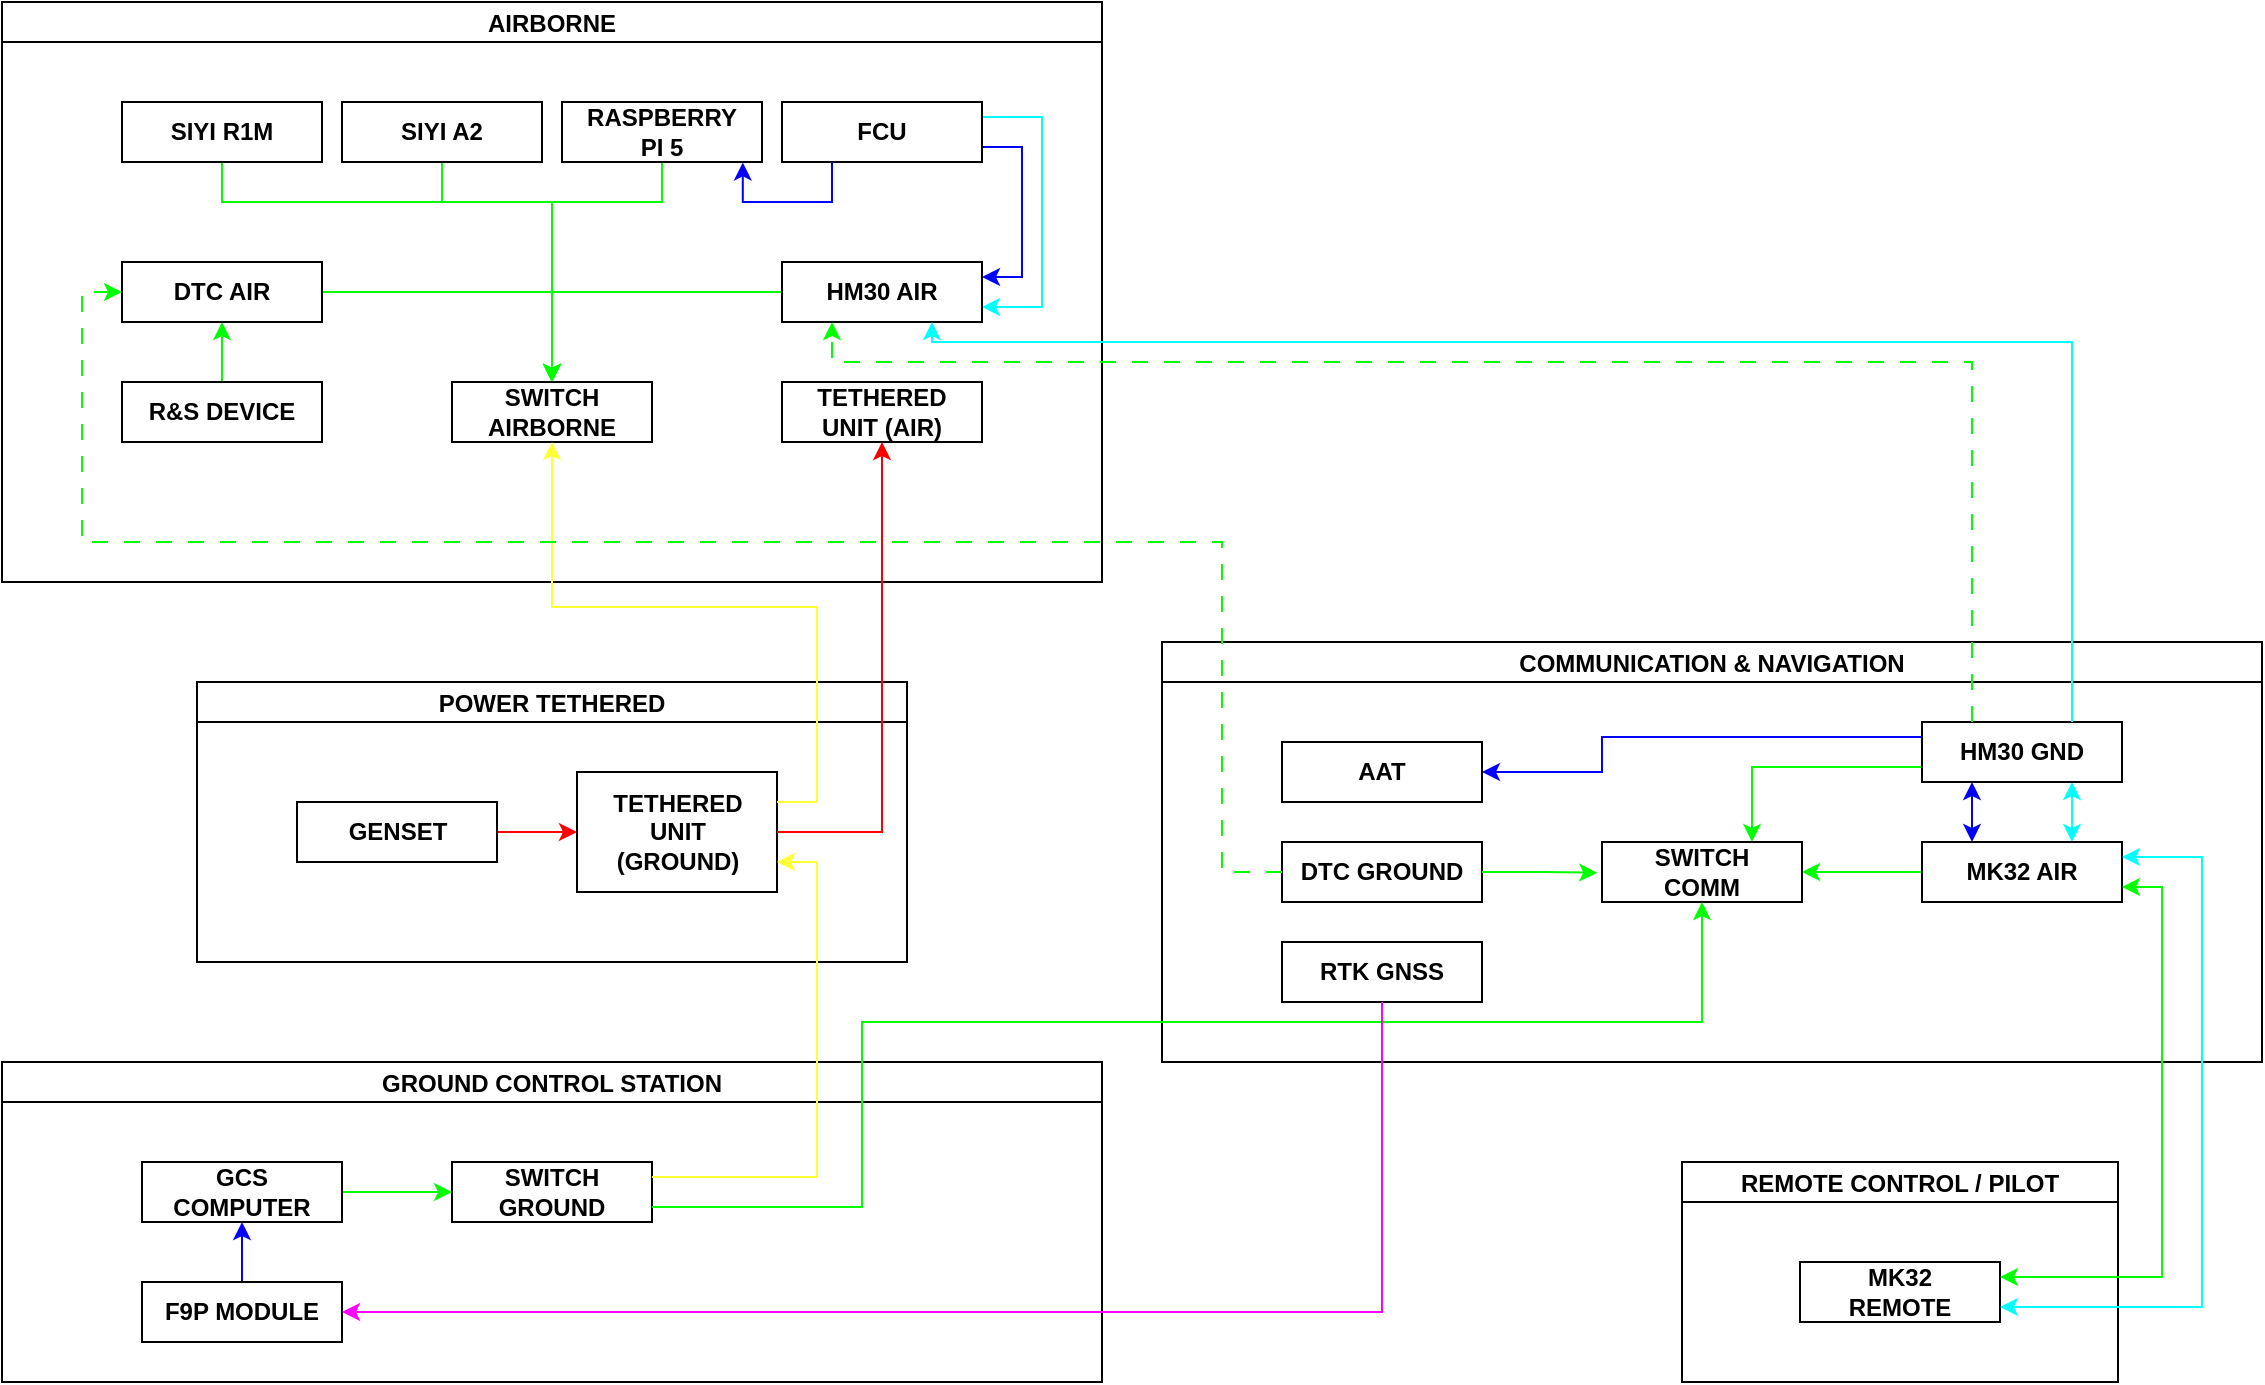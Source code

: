 <mxfile version="24.7.7">
  <diagram name="Page-1" id="90a13364-a465-7bf4-72fc-28e22215d7a0">
    <mxGraphModel dx="989" dy="509" grid="1" gridSize="10" guides="1" tooltips="1" connect="1" arrows="1" fold="1" page="1" pageScale="1.5" pageWidth="1169" pageHeight="826" background="none" math="0" shadow="0">
      <root>
        <mxCell id="0" style=";html=1;" />
        <mxCell id="1" style=";html=1;" parent="0" />
        <mxCell id="j-6bAbtd_mNCW3oIfH7T-3" value="AIRBORNE" style="swimlane;startSize=20;horizontal=1;containerType=tree;newEdgeStyle={&quot;edgeStyle&quot;:&quot;elbowEdgeStyle&quot;,&quot;startArrow&quot;:&quot;none&quot;,&quot;endArrow&quot;:&quot;none&quot;};spacing=9;labelBackgroundColor=none;fontStyle=1" vertex="1" parent="1">
          <mxGeometry x="50" y="90" width="550" height="290" as="geometry">
            <mxRectangle x="80" y="40" width="100" height="30" as="alternateBounds" />
          </mxGeometry>
        </mxCell>
        <mxCell id="j-6bAbtd_mNCW3oIfH7T-75" style="edgeStyle=orthogonalEdgeStyle;rounded=0;orthogonalLoop=1;jettySize=auto;html=1;exitX=1;exitY=0.75;exitDx=0;exitDy=0;entryX=1;entryY=0.25;entryDx=0;entryDy=0;strokeColor=#0000ff;" edge="1" parent="j-6bAbtd_mNCW3oIfH7T-3" source="j-6bAbtd_mNCW3oIfH7T-9" target="j-6bAbtd_mNCW3oIfH7T-16">
          <mxGeometry relative="1" as="geometry" />
        </mxCell>
        <mxCell id="j-6bAbtd_mNCW3oIfH7T-76" style="edgeStyle=orthogonalEdgeStyle;rounded=0;orthogonalLoop=1;jettySize=auto;html=1;exitX=1;exitY=0.25;exitDx=0;exitDy=0;entryX=1;entryY=0.75;entryDx=0;entryDy=0;strokeColor=#00ffff;" edge="1" parent="j-6bAbtd_mNCW3oIfH7T-3" source="j-6bAbtd_mNCW3oIfH7T-9" target="j-6bAbtd_mNCW3oIfH7T-16">
          <mxGeometry relative="1" as="geometry">
            <Array as="points">
              <mxPoint x="520" y="58" />
              <mxPoint x="520" y="153" />
            </Array>
          </mxGeometry>
        </mxCell>
        <mxCell id="j-6bAbtd_mNCW3oIfH7T-9" value="FCU" style="whiteSpace=wrap;html=1;spacing=9;labelBackgroundColor=none;fontStyle=1" vertex="1" parent="j-6bAbtd_mNCW3oIfH7T-3">
          <mxGeometry x="390" y="50" width="100" height="30" as="geometry" />
        </mxCell>
        <mxCell id="j-6bAbtd_mNCW3oIfH7T-57" style="edgeStyle=orthogonalEdgeStyle;rounded=0;orthogonalLoop=1;jettySize=auto;html=1;exitX=0.5;exitY=1;exitDx=0;exitDy=0;entryX=0.5;entryY=0;entryDx=0;entryDy=0;strokeColor=#00ff00;" edge="1" parent="j-6bAbtd_mNCW3oIfH7T-3" source="j-6bAbtd_mNCW3oIfH7T-11" target="j-6bAbtd_mNCW3oIfH7T-17">
          <mxGeometry relative="1" as="geometry">
            <Array as="points">
              <mxPoint x="220" y="100" />
              <mxPoint x="275" y="100" />
            </Array>
          </mxGeometry>
        </mxCell>
        <mxCell id="j-6bAbtd_mNCW3oIfH7T-11" value="SIYI A2" style="whiteSpace=wrap;html=1;spacing=9;labelBackgroundColor=none;fontStyle=1" vertex="1" parent="j-6bAbtd_mNCW3oIfH7T-3">
          <mxGeometry x="170" y="50" width="100" height="30" as="geometry" />
        </mxCell>
        <mxCell id="j-6bAbtd_mNCW3oIfH7T-55" style="edgeStyle=elbowEdgeStyle;rounded=0;orthogonalLoop=1;jettySize=auto;html=1;entryX=0.5;entryY=0;entryDx=0;entryDy=0;elbow=vertical;strokeColor=#00ff00;" edge="1" parent="j-6bAbtd_mNCW3oIfH7T-3" source="j-6bAbtd_mNCW3oIfH7T-12" target="j-6bAbtd_mNCW3oIfH7T-17">
          <mxGeometry relative="1" as="geometry">
            <Array as="points">
              <mxPoint x="190" y="100" />
            </Array>
          </mxGeometry>
        </mxCell>
        <mxCell id="j-6bAbtd_mNCW3oIfH7T-12" value="SIYI R1M" style="whiteSpace=wrap;html=1;spacing=9;labelBackgroundColor=none;fontStyle=1" vertex="1" parent="j-6bAbtd_mNCW3oIfH7T-3">
          <mxGeometry x="60" y="50" width="100" height="30" as="geometry" />
        </mxCell>
        <mxCell id="j-6bAbtd_mNCW3oIfH7T-58" style="edgeStyle=orthogonalEdgeStyle;rounded=0;orthogonalLoop=1;jettySize=auto;html=1;exitX=0.5;exitY=1;exitDx=0;exitDy=0;entryX=0.5;entryY=0;entryDx=0;entryDy=0;strokeColor=#00ff00;" edge="1" parent="j-6bAbtd_mNCW3oIfH7T-3" source="j-6bAbtd_mNCW3oIfH7T-13" target="j-6bAbtd_mNCW3oIfH7T-17">
          <mxGeometry relative="1" as="geometry">
            <Array as="points">
              <mxPoint x="330" y="100" />
              <mxPoint x="275" y="100" />
            </Array>
          </mxGeometry>
        </mxCell>
        <mxCell id="j-6bAbtd_mNCW3oIfH7T-13" value="RASPBERRY PI 5" style="whiteSpace=wrap;html=1;spacing=9;labelBackgroundColor=none;fontStyle=1" vertex="1" parent="j-6bAbtd_mNCW3oIfH7T-3">
          <mxGeometry x="280" y="50" width="100" height="30" as="geometry" />
        </mxCell>
        <mxCell id="j-6bAbtd_mNCW3oIfH7T-51" style="edgeStyle=orthogonalEdgeStyle;rounded=0;orthogonalLoop=1;jettySize=auto;html=1;entryX=0.5;entryY=1;entryDx=0;entryDy=0;strokeColor=#00ff00;" edge="1" parent="j-6bAbtd_mNCW3oIfH7T-3" source="j-6bAbtd_mNCW3oIfH7T-14" target="j-6bAbtd_mNCW3oIfH7T-15">
          <mxGeometry relative="1" as="geometry" />
        </mxCell>
        <mxCell id="j-6bAbtd_mNCW3oIfH7T-14" value="R&amp;amp;S DEVICE" style="whiteSpace=wrap;html=1;spacing=9;labelBackgroundColor=none;fontStyle=1" vertex="1" parent="j-6bAbtd_mNCW3oIfH7T-3">
          <mxGeometry x="60" y="190" width="100" height="30" as="geometry" />
        </mxCell>
        <mxCell id="j-6bAbtd_mNCW3oIfH7T-52" style="edgeStyle=orthogonalEdgeStyle;rounded=0;orthogonalLoop=1;jettySize=auto;html=1;entryX=0.5;entryY=0;entryDx=0;entryDy=0;strokeColor=#00ff00;" edge="1" parent="j-6bAbtd_mNCW3oIfH7T-3" source="j-6bAbtd_mNCW3oIfH7T-15" target="j-6bAbtd_mNCW3oIfH7T-17">
          <mxGeometry relative="1" as="geometry" />
        </mxCell>
        <mxCell id="j-6bAbtd_mNCW3oIfH7T-15" value="DTC AIR" style="whiteSpace=wrap;html=1;spacing=9;labelBackgroundColor=none;fontStyle=1" vertex="1" parent="j-6bAbtd_mNCW3oIfH7T-3">
          <mxGeometry x="60" y="130" width="100" height="30" as="geometry" />
        </mxCell>
        <mxCell id="j-6bAbtd_mNCW3oIfH7T-54" style="edgeStyle=orthogonalEdgeStyle;rounded=0;orthogonalLoop=1;jettySize=auto;html=1;entryX=0.5;entryY=0;entryDx=0;entryDy=0;strokeColor=#00ff00;" edge="1" parent="j-6bAbtd_mNCW3oIfH7T-3" source="j-6bAbtd_mNCW3oIfH7T-16" target="j-6bAbtd_mNCW3oIfH7T-17">
          <mxGeometry relative="1" as="geometry" />
        </mxCell>
        <mxCell id="j-6bAbtd_mNCW3oIfH7T-16" value="HM30 AIR" style="whiteSpace=wrap;html=1;spacing=9;labelBackgroundColor=none;fontStyle=1" vertex="1" parent="j-6bAbtd_mNCW3oIfH7T-3">
          <mxGeometry x="390" y="130" width="100" height="30" as="geometry" />
        </mxCell>
        <mxCell id="j-6bAbtd_mNCW3oIfH7T-17" value="SWITCH AIRBORNE" style="whiteSpace=wrap;html=1;spacing=9;labelBackgroundColor=none;fontStyle=1" vertex="1" parent="j-6bAbtd_mNCW3oIfH7T-3">
          <mxGeometry x="225" y="190" width="100" height="30" as="geometry" />
        </mxCell>
        <mxCell id="j-6bAbtd_mNCW3oIfH7T-18" value="TETHERED UNIT (AIR)" style="whiteSpace=wrap;html=1;spacing=9;labelBackgroundColor=none;fontStyle=1" vertex="1" parent="j-6bAbtd_mNCW3oIfH7T-3">
          <mxGeometry x="390" y="190" width="100" height="30" as="geometry" />
        </mxCell>
        <mxCell id="j-6bAbtd_mNCW3oIfH7T-63" style="edgeStyle=orthogonalEdgeStyle;rounded=0;orthogonalLoop=1;jettySize=auto;html=1;exitX=0.25;exitY=1;exitDx=0;exitDy=0;entryX=0.904;entryY=1.007;entryDx=0;entryDy=0;entryPerimeter=0;strokeColor=#0000ff;" edge="1" parent="j-6bAbtd_mNCW3oIfH7T-3" source="j-6bAbtd_mNCW3oIfH7T-9" target="j-6bAbtd_mNCW3oIfH7T-13">
          <mxGeometry relative="1" as="geometry">
            <Array as="points">
              <mxPoint x="415" y="100" />
              <mxPoint x="370" y="100" />
            </Array>
          </mxGeometry>
        </mxCell>
        <mxCell id="j-6bAbtd_mNCW3oIfH7T-19" value="GROUND CONTROL STATION" style="swimlane;startSize=20;horizontal=1;containerType=tree;newEdgeStyle={&quot;edgeStyle&quot;:&quot;elbowEdgeStyle&quot;,&quot;startArrow&quot;:&quot;none&quot;,&quot;endArrow&quot;:&quot;none&quot;};spacing=9;labelBackgroundColor=none;fontStyle=1" vertex="1" parent="1">
          <mxGeometry x="50" y="620" width="550" height="160" as="geometry">
            <mxRectangle x="80" y="40" width="100" height="30" as="alternateBounds" />
          </mxGeometry>
        </mxCell>
        <mxCell id="j-6bAbtd_mNCW3oIfH7T-20" value="SWITCH GROUND" style="whiteSpace=wrap;html=1;spacing=9;labelBackgroundColor=none;fontStyle=1" vertex="1" parent="j-6bAbtd_mNCW3oIfH7T-19">
          <mxGeometry x="225" y="50" width="100" height="30" as="geometry" />
        </mxCell>
        <mxCell id="j-6bAbtd_mNCW3oIfH7T-85" style="edgeStyle=orthogonalEdgeStyle;rounded=0;orthogonalLoop=1;jettySize=auto;html=1;exitX=0.5;exitY=0;exitDx=0;exitDy=0;entryX=0.5;entryY=1;entryDx=0;entryDy=0;strokeColor=#0000ff;" edge="1" parent="j-6bAbtd_mNCW3oIfH7T-19" source="j-6bAbtd_mNCW3oIfH7T-21" target="j-6bAbtd_mNCW3oIfH7T-22">
          <mxGeometry relative="1" as="geometry" />
        </mxCell>
        <mxCell id="j-6bAbtd_mNCW3oIfH7T-21" value="F9P MODULE" style="whiteSpace=wrap;html=1;spacing=9;labelBackgroundColor=none;fontStyle=1" vertex="1" parent="j-6bAbtd_mNCW3oIfH7T-19">
          <mxGeometry x="70" y="110" width="100" height="30" as="geometry" />
        </mxCell>
        <mxCell id="j-6bAbtd_mNCW3oIfH7T-86" style="edgeStyle=orthogonalEdgeStyle;rounded=0;orthogonalLoop=1;jettySize=auto;html=1;exitX=1;exitY=0.5;exitDx=0;exitDy=0;entryX=0;entryY=0.5;entryDx=0;entryDy=0;strokeColor=#00ff00;" edge="1" parent="j-6bAbtd_mNCW3oIfH7T-19" source="j-6bAbtd_mNCW3oIfH7T-22" target="j-6bAbtd_mNCW3oIfH7T-20">
          <mxGeometry relative="1" as="geometry" />
        </mxCell>
        <mxCell id="j-6bAbtd_mNCW3oIfH7T-22" value="GCS COMPUTER" style="whiteSpace=wrap;html=1;spacing=9;labelBackgroundColor=none;fontStyle=1" vertex="1" parent="j-6bAbtd_mNCW3oIfH7T-19">
          <mxGeometry x="70" y="50" width="100" height="30" as="geometry" />
        </mxCell>
        <mxCell id="j-6bAbtd_mNCW3oIfH7T-29" value="COMMUNICATION &amp; NAVIGATION" style="swimlane;startSize=20;horizontal=1;containerType=tree;newEdgeStyle={&quot;edgeStyle&quot;:&quot;elbowEdgeStyle&quot;,&quot;startArrow&quot;:&quot;none&quot;,&quot;endArrow&quot;:&quot;none&quot;};spacing=9;labelBackgroundColor=none;fontStyle=1" vertex="1" parent="1">
          <mxGeometry x="630" y="410" width="550" height="210" as="geometry">
            <mxRectangle x="80" y="40" width="100" height="30" as="alternateBounds" />
          </mxGeometry>
        </mxCell>
        <mxCell id="j-6bAbtd_mNCW3oIfH7T-105" style="edgeStyle=orthogonalEdgeStyle;rounded=0;orthogonalLoop=1;jettySize=auto;html=1;exitX=0.75;exitY=0;exitDx=0;exitDy=0;entryX=0.75;entryY=1;entryDx=0;entryDy=0;startArrow=classic;startFill=1;strokeColor=#00ffff;" edge="1" parent="j-6bAbtd_mNCW3oIfH7T-29" source="j-6bAbtd_mNCW3oIfH7T-30" target="j-6bAbtd_mNCW3oIfH7T-31">
          <mxGeometry relative="1" as="geometry" />
        </mxCell>
        <mxCell id="j-6bAbtd_mNCW3oIfH7T-106" style="edgeStyle=orthogonalEdgeStyle;rounded=0;orthogonalLoop=1;jettySize=auto;html=1;exitX=0.25;exitY=0;exitDx=0;exitDy=0;entryX=0.25;entryY=1;entryDx=0;entryDy=0;startArrow=classic;startFill=1;strokeColor=#0000ff;" edge="1" parent="j-6bAbtd_mNCW3oIfH7T-29" source="j-6bAbtd_mNCW3oIfH7T-30" target="j-6bAbtd_mNCW3oIfH7T-31">
          <mxGeometry relative="1" as="geometry" />
        </mxCell>
        <mxCell id="j-6bAbtd_mNCW3oIfH7T-109" style="edgeStyle=orthogonalEdgeStyle;rounded=0;orthogonalLoop=1;jettySize=auto;html=1;exitX=0;exitY=0.5;exitDx=0;exitDy=0;entryX=1;entryY=0.5;entryDx=0;entryDy=0;strokeColor=#00ff00;" edge="1" parent="j-6bAbtd_mNCW3oIfH7T-29" source="j-6bAbtd_mNCW3oIfH7T-30" target="j-6bAbtd_mNCW3oIfH7T-33">
          <mxGeometry relative="1" as="geometry" />
        </mxCell>
        <mxCell id="j-6bAbtd_mNCW3oIfH7T-30" value="MK32 AIR" style="whiteSpace=wrap;html=1;spacing=9;labelBackgroundColor=none;fontStyle=1" vertex="1" parent="j-6bAbtd_mNCW3oIfH7T-29">
          <mxGeometry x="380" y="100" width="100" height="30" as="geometry" />
        </mxCell>
        <mxCell id="j-6bAbtd_mNCW3oIfH7T-107" style="edgeStyle=orthogonalEdgeStyle;rounded=0;orthogonalLoop=1;jettySize=auto;html=1;exitX=0;exitY=0.75;exitDx=0;exitDy=0;entryX=0.75;entryY=0;entryDx=0;entryDy=0;strokeColor=#00ff00;" edge="1" parent="j-6bAbtd_mNCW3oIfH7T-29" source="j-6bAbtd_mNCW3oIfH7T-31" target="j-6bAbtd_mNCW3oIfH7T-33">
          <mxGeometry relative="1" as="geometry" />
        </mxCell>
        <mxCell id="j-6bAbtd_mNCW3oIfH7T-111" style="edgeStyle=orthogonalEdgeStyle;rounded=0;orthogonalLoop=1;jettySize=auto;html=1;exitX=0;exitY=0.25;exitDx=0;exitDy=0;entryX=1;entryY=0.5;entryDx=0;entryDy=0;strokeColor=#0000ff;" edge="1" parent="j-6bAbtd_mNCW3oIfH7T-29" source="j-6bAbtd_mNCW3oIfH7T-31" target="j-6bAbtd_mNCW3oIfH7T-32">
          <mxGeometry relative="1" as="geometry">
            <Array as="points">
              <mxPoint x="220" y="48" />
              <mxPoint x="220" y="65" />
            </Array>
          </mxGeometry>
        </mxCell>
        <mxCell id="j-6bAbtd_mNCW3oIfH7T-31" value="HM30 GND" style="whiteSpace=wrap;html=1;spacing=9;labelBackgroundColor=none;fontStyle=1" vertex="1" parent="j-6bAbtd_mNCW3oIfH7T-29">
          <mxGeometry x="380" y="40" width="100" height="30" as="geometry" />
        </mxCell>
        <mxCell id="j-6bAbtd_mNCW3oIfH7T-32" value="AAT" style="whiteSpace=wrap;html=1;spacing=9;labelBackgroundColor=none;fontStyle=1" vertex="1" parent="j-6bAbtd_mNCW3oIfH7T-29">
          <mxGeometry x="60" y="50" width="100" height="30" as="geometry" />
        </mxCell>
        <mxCell id="j-6bAbtd_mNCW3oIfH7T-33" value="SWITCH COMM" style="whiteSpace=wrap;html=1;spacing=9;labelBackgroundColor=none;fontStyle=1" vertex="1" parent="j-6bAbtd_mNCW3oIfH7T-29">
          <mxGeometry x="220" y="100" width="100" height="30" as="geometry" />
        </mxCell>
        <mxCell id="j-6bAbtd_mNCW3oIfH7T-34" value="DTC GROUND" style="whiteSpace=wrap;html=1;spacing=9;labelBackgroundColor=none;fontStyle=1" vertex="1" parent="j-6bAbtd_mNCW3oIfH7T-29">
          <mxGeometry x="60" y="100" width="100" height="30" as="geometry" />
        </mxCell>
        <mxCell id="j-6bAbtd_mNCW3oIfH7T-108" style="edgeStyle=orthogonalEdgeStyle;rounded=0;orthogonalLoop=1;jettySize=auto;html=1;exitX=1;exitY=0.5;exitDx=0;exitDy=0;entryX=-0.024;entryY=0.513;entryDx=0;entryDy=0;entryPerimeter=0;strokeColor=#00ff00;" edge="1" parent="j-6bAbtd_mNCW3oIfH7T-29" source="j-6bAbtd_mNCW3oIfH7T-34" target="j-6bAbtd_mNCW3oIfH7T-33">
          <mxGeometry relative="1" as="geometry" />
        </mxCell>
        <mxCell id="j-6bAbtd_mNCW3oIfH7T-114" value="RTK GNSS" style="whiteSpace=wrap;html=1;spacing=9;labelBackgroundColor=none;fontStyle=1" vertex="1" parent="j-6bAbtd_mNCW3oIfH7T-29">
          <mxGeometry x="60" y="150" width="100" height="30" as="geometry" />
        </mxCell>
        <mxCell id="j-6bAbtd_mNCW3oIfH7T-39" value="REMOTE CONTROL / PILOT" style="swimlane;startSize=20;horizontal=1;containerType=tree;newEdgeStyle={&quot;edgeStyle&quot;:&quot;elbowEdgeStyle&quot;,&quot;startArrow&quot;:&quot;none&quot;,&quot;endArrow&quot;:&quot;none&quot;};spacing=9;labelBackgroundColor=none;fontStyle=1" vertex="1" parent="1">
          <mxGeometry x="890" y="670" width="218" height="110" as="geometry">
            <mxRectangle x="80" y="40" width="100" height="30" as="alternateBounds" />
          </mxGeometry>
        </mxCell>
        <mxCell id="j-6bAbtd_mNCW3oIfH7T-42" value="MK32 REMOTE" style="whiteSpace=wrap;html=1;spacing=9;labelBackgroundColor=none;fontStyle=1" vertex="1" parent="j-6bAbtd_mNCW3oIfH7T-39">
          <mxGeometry x="59" y="50" width="100" height="30" as="geometry" />
        </mxCell>
        <mxCell id="j-6bAbtd_mNCW3oIfH7T-65" value="POWER TETHERED" style="swimlane;startSize=20;horizontal=1;containerType=tree;newEdgeStyle={&quot;edgeStyle&quot;:&quot;elbowEdgeStyle&quot;,&quot;startArrow&quot;:&quot;none&quot;,&quot;endArrow&quot;:&quot;none&quot;};spacing=9;labelBackgroundColor=none;fontStyle=1" vertex="1" parent="1">
          <mxGeometry x="147.5" y="430" width="355" height="140" as="geometry">
            <mxRectangle x="80" y="40" width="100" height="30" as="alternateBounds" />
          </mxGeometry>
        </mxCell>
        <mxCell id="j-6bAbtd_mNCW3oIfH7T-67" value="TETHERED UNIT (GROUND)" style="whiteSpace=wrap;html=1;spacing=9;labelBackgroundColor=none;fontStyle=1" vertex="1" parent="j-6bAbtd_mNCW3oIfH7T-65">
          <mxGeometry x="190" y="45" width="100" height="60" as="geometry" />
        </mxCell>
        <mxCell id="j-6bAbtd_mNCW3oIfH7T-83" style="edgeStyle=orthogonalEdgeStyle;rounded=0;orthogonalLoop=1;jettySize=auto;html=1;exitX=1;exitY=0.5;exitDx=0;exitDy=0;entryX=0;entryY=0.5;entryDx=0;entryDy=0;strokeColor=#ff0000;" edge="1" parent="j-6bAbtd_mNCW3oIfH7T-65" source="j-6bAbtd_mNCW3oIfH7T-68" target="j-6bAbtd_mNCW3oIfH7T-67">
          <mxGeometry relative="1" as="geometry" />
        </mxCell>
        <mxCell id="j-6bAbtd_mNCW3oIfH7T-68" value="GENSET" style="whiteSpace=wrap;html=1;spacing=9;labelBackgroundColor=none;fontStyle=1" vertex="1" parent="j-6bAbtd_mNCW3oIfH7T-65">
          <mxGeometry x="50" y="60" width="100" height="30" as="geometry" />
        </mxCell>
        <mxCell id="j-6bAbtd_mNCW3oIfH7T-89" style="edgeStyle=orthogonalEdgeStyle;rounded=0;orthogonalLoop=1;jettySize=auto;html=1;exitX=1;exitY=0.25;exitDx=0;exitDy=0;entryX=1;entryY=0.75;entryDx=0;entryDy=0;strokeColor=#FFFF33;" edge="1" parent="1" source="j-6bAbtd_mNCW3oIfH7T-20" target="j-6bAbtd_mNCW3oIfH7T-67">
          <mxGeometry relative="1" as="geometry" />
        </mxCell>
        <mxCell id="j-6bAbtd_mNCW3oIfH7T-90" style="edgeStyle=orthogonalEdgeStyle;rounded=0;orthogonalLoop=1;jettySize=auto;html=1;exitX=1;exitY=0.25;exitDx=0;exitDy=0;entryX=0.5;entryY=1;entryDx=0;entryDy=0;strokeColor=#FFFF33;" edge="1" parent="1" source="j-6bAbtd_mNCW3oIfH7T-67" target="j-6bAbtd_mNCW3oIfH7T-17">
          <mxGeometry relative="1" as="geometry" />
        </mxCell>
        <mxCell id="j-6bAbtd_mNCW3oIfH7T-91" style="edgeStyle=orthogonalEdgeStyle;rounded=0;orthogonalLoop=1;jettySize=auto;html=1;exitX=1;exitY=0.5;exitDx=0;exitDy=0;entryX=0.5;entryY=1;entryDx=0;entryDy=0;strokeColor=#ff0000;" edge="1" parent="1" source="j-6bAbtd_mNCW3oIfH7T-67" target="j-6bAbtd_mNCW3oIfH7T-18">
          <mxGeometry relative="1" as="geometry" />
        </mxCell>
        <mxCell id="j-6bAbtd_mNCW3oIfH7T-92" style="edgeStyle=orthogonalEdgeStyle;rounded=0;orthogonalLoop=1;jettySize=auto;html=1;exitX=0.25;exitY=0;exitDx=0;exitDy=0;entryX=0.25;entryY=1;entryDx=0;entryDy=0;strokeColor=#00ff00;dashed=1;dashPattern=8 8;jumpStyle=none;" edge="1" parent="1" source="j-6bAbtd_mNCW3oIfH7T-31" target="j-6bAbtd_mNCW3oIfH7T-16">
          <mxGeometry relative="1" as="geometry">
            <Array as="points">
              <mxPoint x="1035" y="270" />
              <mxPoint x="465" y="270" />
            </Array>
          </mxGeometry>
        </mxCell>
        <mxCell id="j-6bAbtd_mNCW3oIfH7T-95" style="edgeStyle=orthogonalEdgeStyle;rounded=0;orthogonalLoop=1;jettySize=auto;html=1;exitX=0.75;exitY=0;exitDx=0;exitDy=0;entryX=0.75;entryY=1;entryDx=0;entryDy=0;strokeColor=#00ffff;" edge="1" parent="1" source="j-6bAbtd_mNCW3oIfH7T-31" target="j-6bAbtd_mNCW3oIfH7T-16">
          <mxGeometry relative="1" as="geometry">
            <Array as="points">
              <mxPoint x="1085" y="260" />
              <mxPoint x="515" y="260" />
            </Array>
          </mxGeometry>
        </mxCell>
        <mxCell id="j-6bAbtd_mNCW3oIfH7T-98" style="edgeStyle=orthogonalEdgeStyle;rounded=0;orthogonalLoop=1;jettySize=auto;html=1;exitX=0;exitY=0.5;exitDx=0;exitDy=0;entryX=0;entryY=0.5;entryDx=0;entryDy=0;strokeColor=#00ff00;dashed=1;dashPattern=8 8;" edge="1" parent="1" source="j-6bAbtd_mNCW3oIfH7T-34" target="j-6bAbtd_mNCW3oIfH7T-15">
          <mxGeometry relative="1" as="geometry">
            <Array as="points">
              <mxPoint x="660" y="525" />
              <mxPoint x="660" y="360" />
              <mxPoint x="90" y="360" />
              <mxPoint x="90" y="235" />
            </Array>
          </mxGeometry>
        </mxCell>
        <mxCell id="j-6bAbtd_mNCW3oIfH7T-100" style="edgeStyle=orthogonalEdgeStyle;rounded=0;orthogonalLoop=1;jettySize=auto;html=1;exitX=1;exitY=0.75;exitDx=0;exitDy=0;entryX=0.5;entryY=1;entryDx=0;entryDy=0;strokeColor=#00ff00;jumpStyle=none;" edge="1" parent="1" source="j-6bAbtd_mNCW3oIfH7T-20" target="j-6bAbtd_mNCW3oIfH7T-33">
          <mxGeometry relative="1" as="geometry">
            <Array as="points">
              <mxPoint x="480" y="693" />
              <mxPoint x="480" y="600" />
              <mxPoint x="900" y="600" />
            </Array>
          </mxGeometry>
        </mxCell>
        <mxCell id="j-6bAbtd_mNCW3oIfH7T-101" style="edgeStyle=orthogonalEdgeStyle;rounded=0;orthogonalLoop=1;jettySize=auto;html=1;exitX=1;exitY=0.25;exitDx=0;exitDy=0;entryX=1;entryY=0.75;entryDx=0;entryDy=0;startArrow=classic;startFill=1;strokeColor=#00ff00;" edge="1" parent="1" source="j-6bAbtd_mNCW3oIfH7T-42" target="j-6bAbtd_mNCW3oIfH7T-30">
          <mxGeometry relative="1" as="geometry" />
        </mxCell>
        <mxCell id="j-6bAbtd_mNCW3oIfH7T-104" style="edgeStyle=orthogonalEdgeStyle;rounded=0;orthogonalLoop=1;jettySize=auto;html=1;exitX=1;exitY=0.75;exitDx=0;exitDy=0;entryX=1;entryY=0.25;entryDx=0;entryDy=0;startArrow=classic;startFill=1;strokeColor=#00ffff;" edge="1" parent="1" source="j-6bAbtd_mNCW3oIfH7T-42" target="j-6bAbtd_mNCW3oIfH7T-30">
          <mxGeometry relative="1" as="geometry">
            <Array as="points">
              <mxPoint x="1150" y="743" />
              <mxPoint x="1150" y="517" />
            </Array>
          </mxGeometry>
        </mxCell>
        <mxCell id="j-6bAbtd_mNCW3oIfH7T-115" style="edgeStyle=orthogonalEdgeStyle;rounded=0;orthogonalLoop=1;jettySize=auto;html=1;exitX=0.5;exitY=1;exitDx=0;exitDy=0;entryX=1;entryY=0.5;entryDx=0;entryDy=0;strokeColor=#ff00ff;" edge="1" parent="1" source="j-6bAbtd_mNCW3oIfH7T-114" target="j-6bAbtd_mNCW3oIfH7T-21">
          <mxGeometry relative="1" as="geometry" />
        </mxCell>
      </root>
    </mxGraphModel>
  </diagram>
</mxfile>
